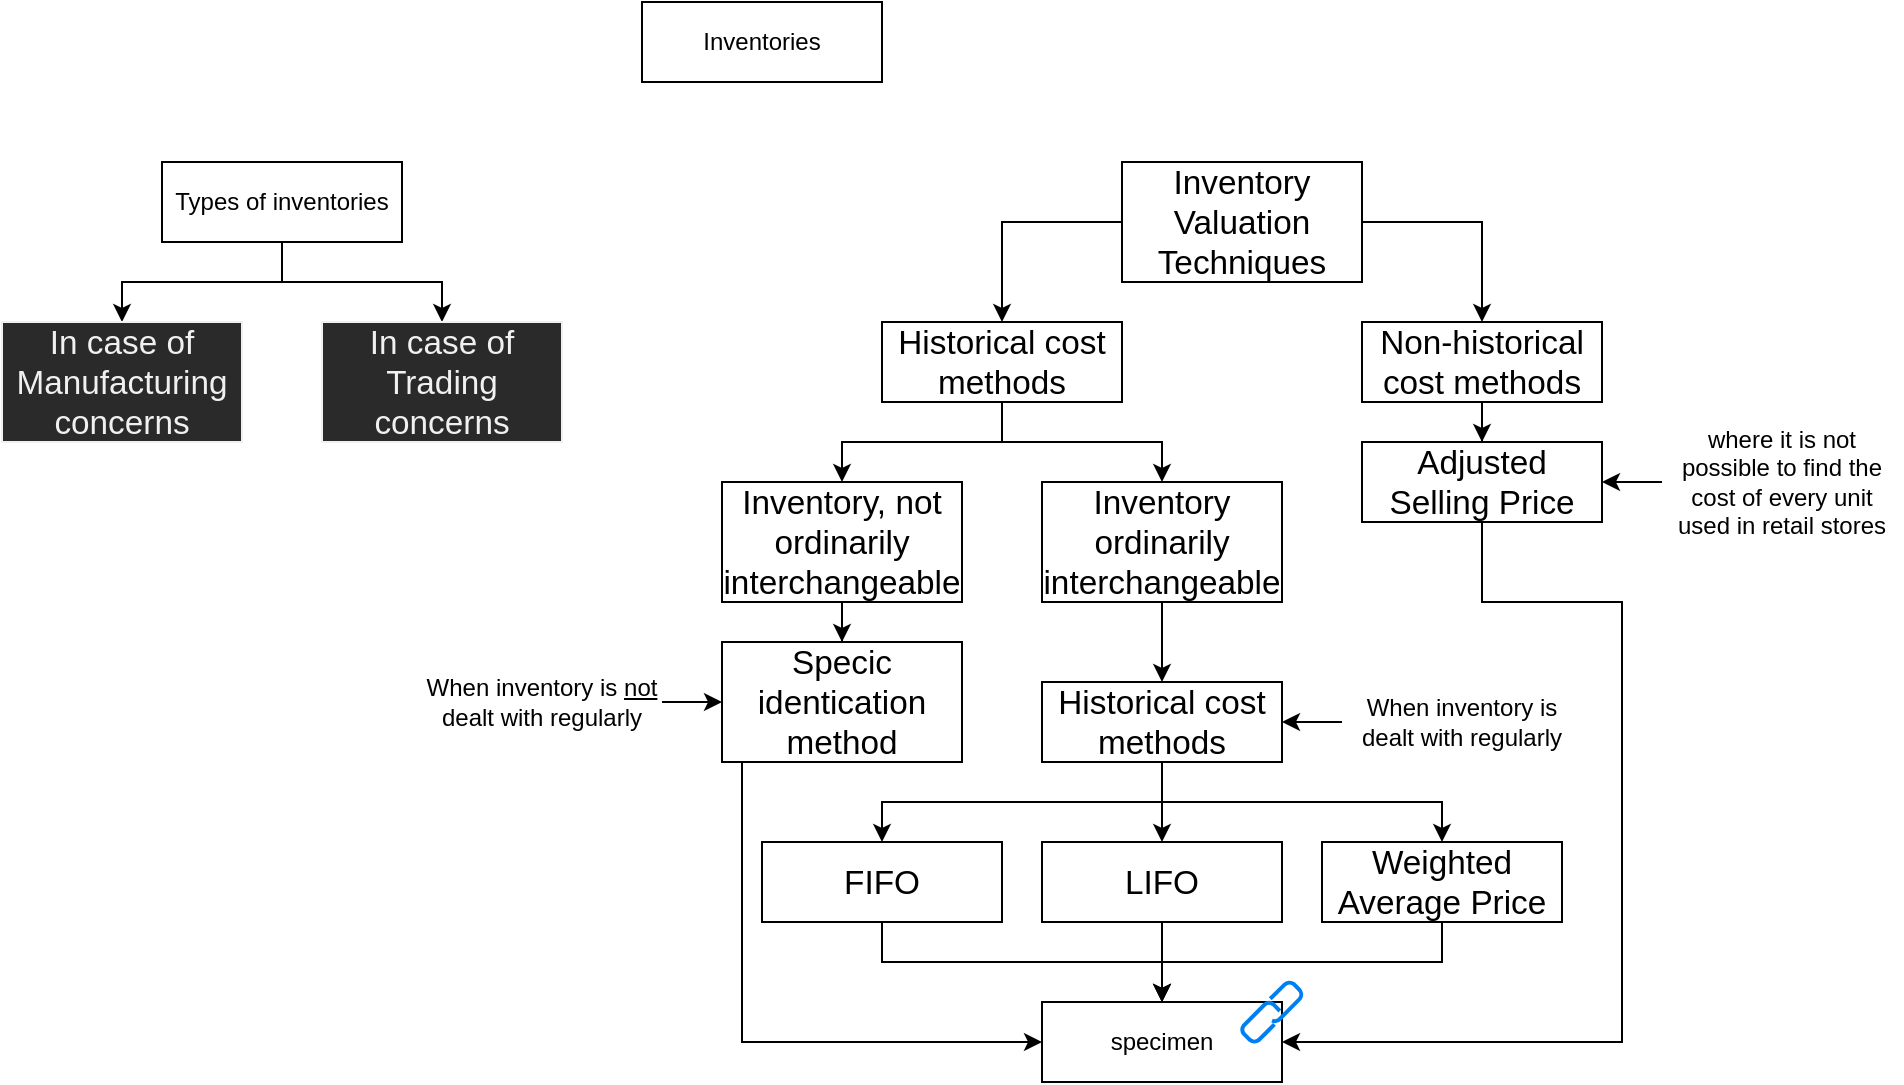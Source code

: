 <mxfile version="13.6.10" type="github">
  <diagram id="D81L5nea5nDwsRMMI9to" name="Page-1">
    <mxGraphModel dx="868" dy="423" grid="1" gridSize="10" guides="1" tooltips="1" connect="1" arrows="1" fold="1" page="1" pageScale="1" pageWidth="850" pageHeight="1100" math="0" shadow="0">
      <root>
        <mxCell id="0" />
        <mxCell id="1" parent="0" />
        <mxCell id="fXNb3t5X5u0wccVjVUCc-1" value="Inventories" style="rounded=0;whiteSpace=wrap;html=1;" parent="1" vertex="1">
          <mxGeometry x="360" width="120" height="40" as="geometry" />
        </mxCell>
        <mxCell id="fXNb3t5X5u0wccVjVUCc-11" style="edgeStyle=orthogonalEdgeStyle;rounded=0;orthogonalLoop=1;jettySize=auto;html=1;" parent="1" source="fXNb3t5X5u0wccVjVUCc-2" target="fXNb3t5X5u0wccVjVUCc-9" edge="1">
          <mxGeometry relative="1" as="geometry" />
        </mxCell>
        <mxCell id="fXNb3t5X5u0wccVjVUCc-12" style="edgeStyle=orthogonalEdgeStyle;rounded=0;orthogonalLoop=1;jettySize=auto;html=1;" parent="1" source="fXNb3t5X5u0wccVjVUCc-2" target="fXNb3t5X5u0wccVjVUCc-8" edge="1">
          <mxGeometry relative="1" as="geometry" />
        </mxCell>
        <mxCell id="fXNb3t5X5u0wccVjVUCc-2" value="Types of inventories" style="rounded=0;whiteSpace=wrap;html=1;" parent="1" vertex="1">
          <mxGeometry x="120" y="80" width="120" height="40" as="geometry" />
        </mxCell>
        <mxCell id="fXNb3t5X5u0wccVjVUCc-3" value="&lt;span style=&quot;left: 363.448px ; top: 665.673px ; font-size: 13.333px ; font-family: sans-serif ; transform: scalex(0.985)&quot;&gt;Finished &lt;/span&gt;&lt;span style=&quot;left: 370.182px ; top: 679.007px ; font-size: 13.333px ; font-family: sans-serif ; transform: scalex(1.019)&quot;&gt;goods&lt;/span&gt;" style="rounded=0;whiteSpace=wrap;html=1;" parent="1" vertex="1" visible="0">
          <mxGeometry x="-160" y="220" width="120" height="40" as="geometry" />
        </mxCell>
        <mxCell id="fXNb3t5X5u0wccVjVUCc-4" value="&lt;span style=&quot;left: 449.231px ; top: 665.887px ; font-size: 13.333px ; font-family: sans-serif ; transform: scalex(0.968)&quot;&gt;Stores and &lt;/span&gt;&lt;span style=&quot;left: 460.697px ; top: 679.221px ; font-size: 13.333px ; font-family: sans-serif ; transform: scalex(0.951)&quot;&gt;Spares&lt;/span&gt;" style="rounded=0;whiteSpace=wrap;html=1;" parent="1" vertex="1" visible="0">
          <mxGeometry x="-20" y="220" width="120" height="40" as="geometry" />
        </mxCell>
        <mxCell id="fXNb3t5X5u0wccVjVUCc-5" value="&lt;span style=&quot;left: 276.248px ; top: 666.007px ; font-size: 13.333px ; font-family: sans-serif ; transform: scalex(1.035)&quot;&gt;Work-in-&lt;/span&gt;&lt;span style=&quot;left: 275.835px ; top: 679.34px ; font-size: 13.333px ; font-family: sans-serif ; transform: scalex(1.01)&quot;&gt;progress&lt;/span&gt;" style="rounded=0;whiteSpace=wrap;html=1;" parent="1" vertex="1" visible="0">
          <mxGeometry x="-300" y="220" width="120" height="40" as="geometry" />
        </mxCell>
        <mxCell id="fXNb3t5X5u0wccVjVUCc-6" value="&lt;span style=&quot;left: 550.831px ; top: 664.821px ; font-size: 13.333px ; font-family: sans-serif ; transform: scalex(0.979)&quot;&gt;Packing &lt;/span&gt;&lt;span style=&quot;left: 548.311px ; top: 678.154px ; font-size: 13.333px ; font-family: sans-serif ; transform: scalex(1.028)&quot;&gt; Material&lt;/span&gt;" style="rounded=0;whiteSpace=wrap;html=1;" parent="1" vertex="1" visible="0">
          <mxGeometry x="120" y="220" width="120" height="40" as="geometry" />
        </mxCell>
        <mxCell id="fXNb3t5X5u0wccVjVUCc-7" value="&lt;span style=&quot;left: 194.715px ; top: 665.873px ; font-size: 13.333px ; font-family: sans-serif ; transform: scalex(0.923)&quot;&gt;Raw &lt;/span&gt;&lt;span style=&quot;left: 179.568px ; top: 679.207px ; font-size: 13.333px ; font-family: sans-serif ; transform: scalex(1.029)&quot;&gt;Materials&lt;/span&gt;" style="rounded=0;whiteSpace=wrap;html=1;" parent="1" vertex="1" visible="0">
          <mxGeometry x="-440" y="220" width="120" height="40" as="geometry" />
        </mxCell>
        <mxCell id="fXNb3t5X5u0wccVjVUCc-13" style="edgeStyle=orthogonalEdgeStyle;rounded=0;orthogonalLoop=1;jettySize=auto;html=1;entryX=0.5;entryY=0;entryDx=0;entryDy=0;" parent="1" source="fXNb3t5X5u0wccVjVUCc-8" target="fXNb3t5X5u0wccVjVUCc-10" edge="1" visible="0">
          <mxGeometry relative="1" as="geometry" />
        </mxCell>
        <mxCell id="fXNb3t5X5u0wccVjVUCc-8" value="&lt;span style=&quot;left: 695.316px ; top: 568.084px ; font-size: 16.667px ; font-family: sans-serif ; transform: scalex(0.969)&quot;&gt;In case of Trading &lt;/span&gt;&lt;span style=&quot;left: 726.683px ; top: 584.75px ; font-size: 16.667px ; font-family: sans-serif ; transform: scalex(0.975)&quot;&gt;concerns&lt;/span&gt;" style="whiteSpace=wrap;html=1;align=center;treeFolding=1;treeMoving=1;newEdgeStyle={&quot;edgeStyle&quot;:&quot;elbowEdgeStyle&quot;,&quot;startArrow&quot;:&quot;none&quot;,&quot;endArrow&quot;:&quot;none&quot;};fontFamily=Helvetica;fontSize=12;fontColor=#f0f0f0;strokeColor=#f0f0f0;fillColor=#2a2a2a;" parent="1" vertex="1" collapsed="1">
          <mxGeometry x="200" y="160" width="120" height="60" as="geometry" />
        </mxCell>
        <mxCell id="fXNb3t5X5u0wccVjVUCc-14" style="edgeStyle=orthogonalEdgeStyle;rounded=0;orthogonalLoop=1;jettySize=auto;html=1;" parent="1" source="fXNb3t5X5u0wccVjVUCc-9" target="fXNb3t5X5u0wccVjVUCc-3" edge="1" visible="0">
          <mxGeometry relative="1" as="geometry" />
        </mxCell>
        <mxCell id="fXNb3t5X5u0wccVjVUCc-15" style="edgeStyle=orthogonalEdgeStyle;rounded=0;orthogonalLoop=1;jettySize=auto;html=1;" parent="1" source="fXNb3t5X5u0wccVjVUCc-9" target="fXNb3t5X5u0wccVjVUCc-5" edge="1" visible="0">
          <mxGeometry relative="1" as="geometry">
            <Array as="points">
              <mxPoint x="-100" y="200" />
              <mxPoint x="-240" y="200" />
            </Array>
          </mxGeometry>
        </mxCell>
        <mxCell id="fXNb3t5X5u0wccVjVUCc-16" style="edgeStyle=orthogonalEdgeStyle;rounded=0;orthogonalLoop=1;jettySize=auto;html=1;" parent="1" source="fXNb3t5X5u0wccVjVUCc-9" target="fXNb3t5X5u0wccVjVUCc-7" edge="1" visible="0">
          <mxGeometry relative="1" as="geometry">
            <Array as="points">
              <mxPoint x="-100" y="200" />
              <mxPoint x="-380" y="200" />
            </Array>
          </mxGeometry>
        </mxCell>
        <mxCell id="fXNb3t5X5u0wccVjVUCc-17" style="edgeStyle=orthogonalEdgeStyle;rounded=0;orthogonalLoop=1;jettySize=auto;html=1;" parent="1" source="fXNb3t5X5u0wccVjVUCc-9" target="fXNb3t5X5u0wccVjVUCc-4" edge="1" visible="0">
          <mxGeometry relative="1" as="geometry">
            <Array as="points">
              <mxPoint x="-100" y="200" />
              <mxPoint x="40" y="200" />
            </Array>
          </mxGeometry>
        </mxCell>
        <mxCell id="fXNb3t5X5u0wccVjVUCc-18" style="edgeStyle=orthogonalEdgeStyle;rounded=0;orthogonalLoop=1;jettySize=auto;html=1;" parent="1" source="fXNb3t5X5u0wccVjVUCc-9" target="fXNb3t5X5u0wccVjVUCc-6" edge="1" visible="0">
          <mxGeometry relative="1" as="geometry">
            <Array as="points">
              <mxPoint x="-100" y="200" />
              <mxPoint x="180" y="200" />
            </Array>
          </mxGeometry>
        </mxCell>
        <mxCell id="fXNb3t5X5u0wccVjVUCc-9" value="&lt;span style=&quot;left: 327.24px ; top: 558.162px ; font-size: 16.667px ; font-family: sans-serif ; transform: scalex(0.94)&quot;&gt;In case of &lt;/span&gt;&lt;span style=&quot;left: 306.274px ; top: 574.829px ; font-size: 16.667px ; font-family: sans-serif ; transform: scalex(1.038)&quot;&gt;Manufacturing &lt;/span&gt;&lt;span style=&quot;left: 328.657px ; top: 591.496px ; font-size: 16.667px ; font-family: sans-serif ; transform: scalex(0.975)&quot;&gt;concerns&lt;/span&gt;" style="whiteSpace=wrap;html=1;align=center;treeFolding=1;treeMoving=1;newEdgeStyle={&quot;edgeStyle&quot;:&quot;elbowEdgeStyle&quot;,&quot;startArrow&quot;:&quot;none&quot;,&quot;endArrow&quot;:&quot;none&quot;};fontFamily=Helvetica;fontSize=12;fontColor=#f0f0f0;strokeColor=#f0f0f0;fillColor=#2a2a2a;" parent="1" vertex="1" collapsed="1">
          <mxGeometry x="40" y="160" width="120" height="60" as="geometry" />
        </mxCell>
        <mxCell id="fXNb3t5X5u0wccVjVUCc-10" value="&lt;span style=&quot;left: 720.577px ; top: 665.581px ; font-size: 13.333px ; font-family: sans-serif ; transform: scalex(1.002)&quot;&gt;Traded goods&lt;/span&gt;" style="rounded=0;whiteSpace=wrap;html=1;" parent="1" vertex="1" visible="0">
          <mxGeometry y="200" width="120" height="40" as="geometry" />
        </mxCell>
        <mxCell id="fXNb3t5X5u0wccVjVUCc-31" style="edgeStyle=orthogonalEdgeStyle;rounded=0;orthogonalLoop=1;jettySize=auto;html=1;" parent="1" source="fXNb3t5X5u0wccVjVUCc-19" target="fXNb3t5X5u0wccVjVUCc-20" edge="1">
          <mxGeometry relative="1" as="geometry">
            <Array as="points">
              <mxPoint x="540" y="110" />
            </Array>
          </mxGeometry>
        </mxCell>
        <mxCell id="fXNb3t5X5u0wccVjVUCc-32" style="edgeStyle=orthogonalEdgeStyle;rounded=0;orthogonalLoop=1;jettySize=auto;html=1;" parent="1" source="fXNb3t5X5u0wccVjVUCc-19" target="fXNb3t5X5u0wccVjVUCc-21" edge="1">
          <mxGeometry relative="1" as="geometry">
            <Array as="points">
              <mxPoint x="780" y="110" />
            </Array>
          </mxGeometry>
        </mxCell>
        <mxCell id="fXNb3t5X5u0wccVjVUCc-19" value="&lt;span style=&quot;left: 500.99px ; top: 778.497px ; font-size: 16.667px ; font-family: sans-serif ; transform: scalex(1.026)&quot;&gt;Inventory Valuation &lt;/span&gt;&lt;span style=&quot;left: 532.44px ; top: 798.497px ; font-size: 16.667px ; font-family: sans-serif ; transform: scalex(0.992)&quot;&gt;Techniques&lt;/span&gt;" style="rounded=0;whiteSpace=wrap;html=1;" parent="1" vertex="1">
          <mxGeometry x="600" y="80" width="120" height="60" as="geometry" />
        </mxCell>
        <mxCell id="fXNb3t5X5u0wccVjVUCc-33" style="edgeStyle=orthogonalEdgeStyle;rounded=0;orthogonalLoop=1;jettySize=auto;html=1;" parent="1" source="fXNb3t5X5u0wccVjVUCc-20" target="fXNb3t5X5u0wccVjVUCc-23" edge="1">
          <mxGeometry relative="1" as="geometry" />
        </mxCell>
        <mxCell id="fXNb3t5X5u0wccVjVUCc-34" style="edgeStyle=orthogonalEdgeStyle;rounded=0;orthogonalLoop=1;jettySize=auto;html=1;" parent="1" source="fXNb3t5X5u0wccVjVUCc-20" target="fXNb3t5X5u0wccVjVUCc-24" edge="1">
          <mxGeometry relative="1" as="geometry" />
        </mxCell>
        <mxCell id="fXNb3t5X5u0wccVjVUCc-20" value="&lt;span style=&quot;left: 336.562px ; top: 874.826px ; font-size: 16.667px ; font-family: sans-serif ; transform: scalex(0.996)&quot;&gt;Historical cost &lt;/span&gt;&lt;span style=&quot;left: 355.895px ; top: 894.826px ; font-size: 16.667px ; font-family: sans-serif ; transform: scalex(1.034)&quot;&gt;methods&lt;/span&gt;" style="rounded=0;whiteSpace=wrap;html=1;" parent="1" vertex="1">
          <mxGeometry x="480" y="160" width="120" height="40" as="geometry" />
        </mxCell>
        <mxCell id="fXNb3t5X5u0wccVjVUCc-40" style="edgeStyle=orthogonalEdgeStyle;rounded=0;orthogonalLoop=1;jettySize=auto;html=1;" parent="1" source="fXNb3t5X5u0wccVjVUCc-21" target="fXNb3t5X5u0wccVjVUCc-22" edge="1">
          <mxGeometry relative="1" as="geometry" />
        </mxCell>
        <mxCell id="fXNb3t5X5u0wccVjVUCc-21" value="&lt;span style=&quot;left: 673.778px ; top: 874.826px ; font-size: 16.667px ; font-family: sans-serif ; transform: scalex(1.004)&quot;&gt;Non-historical cost &lt;/span&gt;&lt;span style=&quot;left: 710.328px ; top: 894.826px ; font-size: 16.667px ; font-family: sans-serif ; transform: scalex(1.034)&quot;&gt;methods&lt;/span&gt;" style="rounded=0;whiteSpace=wrap;html=1;" parent="1" vertex="1">
          <mxGeometry x="720" y="160" width="120" height="40" as="geometry" />
        </mxCell>
        <mxCell id="fXNb3t5X5u0wccVjVUCc-52" style="edgeStyle=orthogonalEdgeStyle;rounded=0;orthogonalLoop=1;jettySize=auto;html=1;" parent="1" source="fXNb3t5X5u0wccVjVUCc-22" target="fXNb3t5X5u0wccVjVUCc-48" edge="1">
          <mxGeometry relative="1" as="geometry">
            <Array as="points">
              <mxPoint x="780" y="300" />
              <mxPoint x="850" y="300" />
              <mxPoint x="850" y="520" />
            </Array>
          </mxGeometry>
        </mxCell>
        <mxCell id="fXNb3t5X5u0wccVjVUCc-22" value="&lt;span style=&quot;left: 681.212px ; top: 962.459px ; font-size: 16.667px ; font-family: sans-serif ; transform: scalex(1.012)&quot;&gt;Adjusted Selling &lt;/span&gt;&lt;span style=&quot;left: 723.795px ; top: 982.459px ; font-size: 16.667px ; font-family: sans-serif ; transform: scalex(0.96)&quot;&gt;Price&lt;/span&gt;" style="rounded=0;whiteSpace=wrap;html=1;" parent="1" vertex="1">
          <mxGeometry x="720" y="220" width="120" height="40" as="geometry" />
        </mxCell>
        <mxCell id="fXNb3t5X5u0wccVjVUCc-36" style="edgeStyle=orthogonalEdgeStyle;rounded=0;orthogonalLoop=1;jettySize=auto;html=1;" parent="1" source="fXNb3t5X5u0wccVjVUCc-23" target="fXNb3t5X5u0wccVjVUCc-26" edge="1">
          <mxGeometry relative="1" as="geometry" />
        </mxCell>
        <mxCell id="fXNb3t5X5u0wccVjVUCc-23" value="&lt;span style=&quot;left: 208.078px ; top: 950.643px ; font-size: 16.667px ; font-family: sans-serif ; transform: scalex(1.038)&quot;&gt;Inventory, &lt;/span&gt;&lt;span style=&quot;left: 195.028px ; top: 970.643px ; font-size: 16.667px ; font-family: sans-serif ; transform: scalex(1.055)&quot;&gt;not ordinarily &lt;/span&gt;&lt;span style=&quot;left: 185.095px ; top: 990.643px ; font-size: 16.667px ; font-family: sans-serif ; transform: scalex(1.032)&quot;&gt;interchangeable&lt;/span&gt;" style="rounded=0;whiteSpace=wrap;html=1;" parent="1" vertex="1">
          <mxGeometry x="400" y="240" width="120" height="60" as="geometry" />
        </mxCell>
        <mxCell id="fXNb3t5X5u0wccVjVUCc-35" style="edgeStyle=orthogonalEdgeStyle;rounded=0;orthogonalLoop=1;jettySize=auto;html=1;" parent="1" source="fXNb3t5X5u0wccVjVUCc-24" target="fXNb3t5X5u0wccVjVUCc-25" edge="1">
          <mxGeometry relative="1" as="geometry" />
        </mxCell>
        <mxCell id="fXNb3t5X5u0wccVjVUCc-24" value="&lt;span style=&quot;left: 496.762px ; top: 950.643px ; font-size: 16.667px ; font-family: sans-serif ; transform: scalex(1.039)&quot;&gt;Inventory &lt;/span&gt;&lt;span style=&quot;left: 496.378px ; top: 970.643px ; font-size: 16.667px ; font-family: sans-serif ; transform: scalex(1.06)&quot;&gt;ordinarily &lt;/span&gt;&lt;span style=&quot;left: 472.012px ; top: 990.643px ; font-size: 16.667px ; font-family: sans-serif ; transform: scalex(1.032)&quot;&gt;interchangeable&lt;/span&gt;" style="rounded=0;whiteSpace=wrap;html=1;" parent="1" vertex="1">
          <mxGeometry x="560" y="240" width="120" height="60" as="geometry" />
        </mxCell>
        <mxCell id="fXNb3t5X5u0wccVjVUCc-37" style="edgeStyle=orthogonalEdgeStyle;rounded=0;orthogonalLoop=1;jettySize=auto;html=1;entryX=0.5;entryY=0;entryDx=0;entryDy=0;" parent="1" source="fXNb3t5X5u0wccVjVUCc-25" target="fXNb3t5X5u0wccVjVUCc-27" edge="1">
          <mxGeometry relative="1" as="geometry" />
        </mxCell>
        <mxCell id="fXNb3t5X5u0wccVjVUCc-38" style="edgeStyle=orthogonalEdgeStyle;rounded=0;orthogonalLoop=1;jettySize=auto;html=1;" parent="1" source="fXNb3t5X5u0wccVjVUCc-25" target="fXNb3t5X5u0wccVjVUCc-29" edge="1">
          <mxGeometry relative="1" as="geometry">
            <Array as="points">
              <mxPoint x="620" y="400" />
              <mxPoint x="760" y="400" />
            </Array>
          </mxGeometry>
        </mxCell>
        <mxCell id="fXNb3t5X5u0wccVjVUCc-39" style="edgeStyle=orthogonalEdgeStyle;rounded=0;orthogonalLoop=1;jettySize=auto;html=1;" parent="1" source="fXNb3t5X5u0wccVjVUCc-25" target="fXNb3t5X5u0wccVjVUCc-28" edge="1">
          <mxGeometry relative="1" as="geometry">
            <Array as="points">
              <mxPoint x="620" y="400" />
              <mxPoint x="480" y="400" />
            </Array>
          </mxGeometry>
        </mxCell>
        <mxCell id="fXNb3t5X5u0wccVjVUCc-25" value="&lt;span style=&quot;left: 480.661px ; top: 1038.05px ; font-size: 16.667px ; font-family: sans-serif ; transform: scalex(0.996)&quot;&gt;Historical cost &lt;/span&gt;&lt;span style=&quot;left: 499.994px ; top: 1058.05px ; font-size: 16.667px ; font-family: sans-serif ; transform: scalex(1.034)&quot;&gt;methods&lt;/span&gt;" style="rounded=0;whiteSpace=wrap;html=1;" parent="1" vertex="1">
          <mxGeometry x="560" y="340" width="120" height="40" as="geometry" />
        </mxCell>
        <mxCell id="fXNb3t5X5u0wccVjVUCc-53" style="edgeStyle=orthogonalEdgeStyle;rounded=0;orthogonalLoop=1;jettySize=auto;html=1;entryX=0;entryY=0.5;entryDx=0;entryDy=0;" parent="1" source="fXNb3t5X5u0wccVjVUCc-26" target="fXNb3t5X5u0wccVjVUCc-48" edge="1">
          <mxGeometry relative="1" as="geometry">
            <Array as="points">
              <mxPoint x="410" y="520" />
            </Array>
          </mxGeometry>
        </mxCell>
        <mxCell id="fXNb3t5X5u0wccVjVUCc-26" value="&lt;span style=&quot;left: 217.394px ; top: 1029.78px ; font-size: 16.667px ; font-family: sans-serif ; transform: scalex(1.022)&quot;&gt;Specic &lt;/span&gt;&lt;span style=&quot;left: 196.127px ; top: 1048.11px ; font-size: 16.667px ; font-family: sans-serif ; transform: scalex(1.105)&quot;&gt;identication &lt;/span&gt;&lt;span style=&quot;left: 216.694px ; top: 1066.45px ; font-size: 16.667px ; font-family: sans-serif ; transform: scalex(1.059)&quot;&gt;method&lt;/span&gt;" style="rounded=0;whiteSpace=wrap;html=1;" parent="1" vertex="1">
          <mxGeometry x="400" y="320" width="120" height="60" as="geometry" />
        </mxCell>
        <mxCell id="fXNb3t5X5u0wccVjVUCc-50" style="edgeStyle=orthogonalEdgeStyle;rounded=0;orthogonalLoop=1;jettySize=auto;html=1;entryX=0.5;entryY=0;entryDx=0;entryDy=0;" parent="1" source="fXNb3t5X5u0wccVjVUCc-27" target="fXNb3t5X5u0wccVjVUCc-48" edge="1">
          <mxGeometry relative="1" as="geometry" />
        </mxCell>
        <mxCell id="fXNb3t5X5u0wccVjVUCc-27" value="&lt;span style=&quot;left: 515.094px ; top: 1126.05px ; font-size: 16.667px ; font-family: sans-serif ; transform: scalex(0.927)&quot;&gt;LIFO&lt;/span&gt;" style="rounded=0;whiteSpace=wrap;html=1;" parent="1" vertex="1">
          <mxGeometry x="560" y="420" width="120" height="40" as="geometry" />
        </mxCell>
        <mxCell id="fXNb3t5X5u0wccVjVUCc-51" style="edgeStyle=orthogonalEdgeStyle;rounded=0;orthogonalLoop=1;jettySize=auto;html=1;" parent="1" source="fXNb3t5X5u0wccVjVUCc-28" target="fXNb3t5X5u0wccVjVUCc-48" edge="1">
          <mxGeometry relative="1" as="geometry">
            <Array as="points">
              <mxPoint x="480" y="480" />
              <mxPoint x="620" y="480" />
            </Array>
          </mxGeometry>
        </mxCell>
        <mxCell id="fXNb3t5X5u0wccVjVUCc-28" value="&lt;span style=&quot;left: 371.677px ; top: 1126.05px ; font-size: 16.667px ; font-family: sans-serif ; transform: scalex(0.911)&quot;&gt;FIFO&lt;/span&gt;" style="rounded=0;whiteSpace=wrap;html=1;" parent="1" vertex="1">
          <mxGeometry x="420" y="420" width="120" height="40" as="geometry" />
        </mxCell>
        <mxCell id="fXNb3t5X5u0wccVjVUCc-49" style="edgeStyle=orthogonalEdgeStyle;rounded=0;orthogonalLoop=1;jettySize=auto;html=1;" parent="1" source="fXNb3t5X5u0wccVjVUCc-29" target="fXNb3t5X5u0wccVjVUCc-48" edge="1">
          <mxGeometry relative="1" as="geometry">
            <Array as="points">
              <mxPoint x="760" y="480" />
              <mxPoint x="620" y="480" />
            </Array>
          </mxGeometry>
        </mxCell>
        <mxCell id="fXNb3t5X5u0wccVjVUCc-29" value="&lt;span style=&quot;left: 643.544px ; top: 1114.23px ; font-size: 16.667px ; font-family: sans-serif ; transform: scalex(1.011)&quot;&gt;Weighted &lt;/span&gt;&lt;span style=&quot;left: 628.744px ; top: 1132.56px ; font-size: 16.667px ; font-family: sans-serif ; transform: scalex(0.976)&quot;&gt;Average Price&lt;/span&gt;" style="rounded=0;whiteSpace=wrap;html=1;" parent="1" vertex="1">
          <mxGeometry x="700" y="420" width="120" height="40" as="geometry" />
        </mxCell>
        <mxCell id="fXNb3t5X5u0wccVjVUCc-42" style="edgeStyle=orthogonalEdgeStyle;rounded=0;orthogonalLoop=1;jettySize=auto;html=1;" parent="1" source="fXNb3t5X5u0wccVjVUCc-41" target="fXNb3t5X5u0wccVjVUCc-26" edge="1">
          <mxGeometry relative="1" as="geometry" />
        </mxCell>
        <mxCell id="fXNb3t5X5u0wccVjVUCc-41" value="When inventory is &lt;u&gt;not&lt;/u&gt; dealt with regularly" style="text;html=1;strokeColor=none;fillColor=none;align=center;verticalAlign=middle;whiteSpace=wrap;rounded=0;" parent="1" vertex="1">
          <mxGeometry x="250" y="330" width="120" height="40" as="geometry" />
        </mxCell>
        <mxCell id="fXNb3t5X5u0wccVjVUCc-44" style="edgeStyle=orthogonalEdgeStyle;rounded=0;orthogonalLoop=1;jettySize=auto;html=1;entryX=1;entryY=0.5;entryDx=0;entryDy=0;" parent="1" source="fXNb3t5X5u0wccVjVUCc-43" target="fXNb3t5X5u0wccVjVUCc-25" edge="1">
          <mxGeometry relative="1" as="geometry" />
        </mxCell>
        <mxCell id="fXNb3t5X5u0wccVjVUCc-43" value="When inventory is dealt with regularly" style="text;html=1;strokeColor=none;fillColor=none;align=center;verticalAlign=middle;whiteSpace=wrap;rounded=0;" parent="1" vertex="1">
          <mxGeometry x="710" y="340" width="120" height="40" as="geometry" />
        </mxCell>
        <mxCell id="fXNb3t5X5u0wccVjVUCc-47" style="edgeStyle=orthogonalEdgeStyle;rounded=0;orthogonalLoop=1;jettySize=auto;html=1;entryX=1;entryY=0.5;entryDx=0;entryDy=0;" parent="1" source="fXNb3t5X5u0wccVjVUCc-45" target="fXNb3t5X5u0wccVjVUCc-22" edge="1">
          <mxGeometry relative="1" as="geometry" />
        </mxCell>
        <mxCell id="fXNb3t5X5u0wccVjVUCc-45" value="where it is not possible to find the cost of every unit used in retail stores" style="text;html=1;strokeColor=none;fillColor=none;align=center;verticalAlign=middle;whiteSpace=wrap;rounded=0;" parent="1" vertex="1">
          <mxGeometry x="870" y="210" width="120" height="60" as="geometry" />
        </mxCell>
        <UserObject label="specimen" link="https://docs.google.com/document/d/1VktXSSDf2XWqteJbNHov7y7YCvBc83zRaRK1J1JCIGo/edit?usp=sharing" id="fXNb3t5X5u0wccVjVUCc-48">
          <mxCell style="rounded=0;whiteSpace=wrap;html=1;" parent="1" vertex="1">
            <mxGeometry x="560" y="500" width="120" height="40" as="geometry" />
          </mxCell>
        </UserObject>
        <mxCell id="JxrgR3-8iPg2-GATv3tE-1" value="" style="html=1;verticalLabelPosition=bottom;align=center;labelBackgroundColor=#ffffff;verticalAlign=top;strokeWidth=2;strokeColor=#0080F0;shadow=0;dashed=0;shape=mxgraph.ios7.icons.link;" vertex="1" parent="1">
          <mxGeometry x="660" y="490" width="30" height="30" as="geometry" />
        </mxCell>
      </root>
    </mxGraphModel>
  </diagram>
</mxfile>

